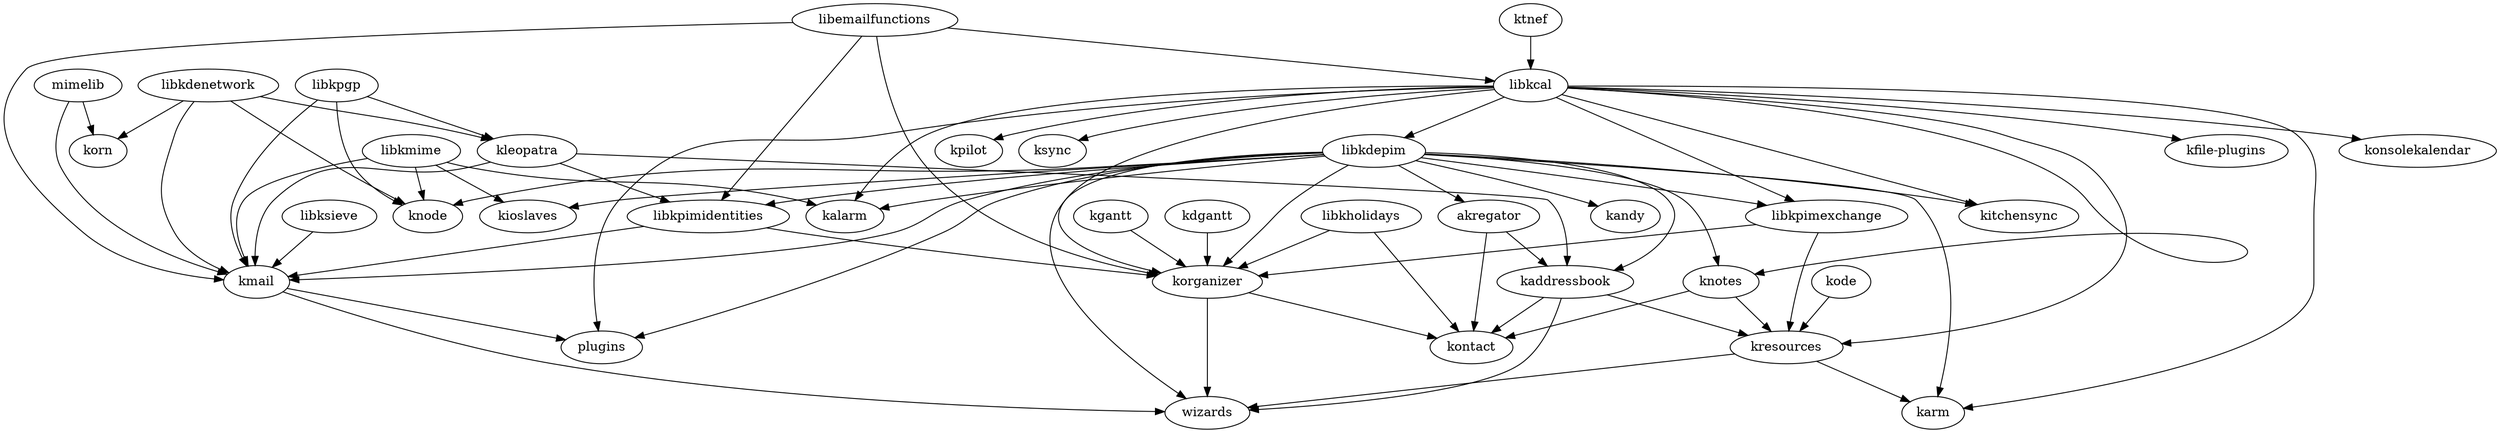 # to create a ps file use 'dot -Tps -o dependency-graph.ps dependency-graph.dot' (dot it part of the graphviz package)
digraph "inter-dependency graph for kdepim" {
        "akregator" -> "kaddressbook";
        "akregator" -> "kontact";
        "kleopatra" -> "kaddressbook";
        "kleopatra" -> "kmail";
        "kleopatra" -> "libkpimidentities";
        "kaddressbook" -> "kontact";
        "kaddressbook" -> "kresources";
        "kaddressbook" -> "wizards";
        "kdgantt" -> "korganizer";
        "kgantt" -> "korganizer";
        "kmail" -> "plugins";
        "kmail" -> "wizards";
        "knotes" -> "kontact";
        "knotes" -> "kresources";
        "kode" -> "kresources";
        "korganizer" -> "kontact";
        "korganizer" -> "wizards";
        "kresources" -> "karm";
        "kresources" -> "wizards";
        "ktnef" -> "libkcal";
        "libemailfunctions" -> "kmail";
        "libemailfunctions" -> "korganizer";
        "libemailfunctions" -> "libkcal";
        "libemailfunctions" -> "libkpimidentities";
        "libkcal" -> "kalarm";
        "libkcal" -> "karm";
        "libkcal" -> "kfile-plugins";
        "libkcal" -> "kitchensync";
        "libkcal" -> "knotes";
        "libkcal" -> "konsolekalendar";
        "libkcal" -> "korganizer";
        "libkcal" -> "kpilot";
        "libkcal" -> "kresources";
        "libkcal" -> "ksync";
        "libkcal" -> "libkdepim";
        "libkcal" -> "libkpimexchange";
        "libkcal" -> "plugins";
        "libkdenetwork" -> "kleopatra";
        "libkdenetwork" -> "kmail";
        "libkdenetwork" -> "knode";
        "libkdenetwork" -> "korn";
        "libkdepim" -> "akregator";
        "libkdepim" -> "kaddressbook";
        "libkdepim" -> "kalarm";
        "libkdepim" -> "kandy";
        "libkdepim" -> "karm";
        "libkdepim" -> "kioslaves";
        "libkdepim" -> "kitchensync";
        "libkdepim" -> "kmail";
        "libkdepim" -> "knode";
        "libkdepim" -> "knotes";
        "libkdepim" -> "korganizer";
        "libkdepim" -> "libkpimexchange";
        "libkdepim" -> "libkpimidentities";
        "libkdepim" -> "plugins";
        "libkdepim" -> "wizards";
        "libkholidays" -> "kontact";
        "libkholidays" -> "korganizer";
        "libkmime" -> "kalarm";
        "libkmime" -> "kioslaves";
        "libkmime" -> "kmail";
        "libkmime" -> "knode";
        "libkpgp" -> "kleopatra";
        "libkpgp" -> "kmail";
        "libkpgp" -> "knode";
        "libkpimexchange" -> "korganizer";
        "libkpimexchange" -> "kresources";
        "libkpimidentities" -> "kmail";
        "libkpimidentities" -> "korganizer";
        "libksieve" -> "kmail";
        "mimelib" -> "kmail";
        "mimelib" -> "korn";
}

